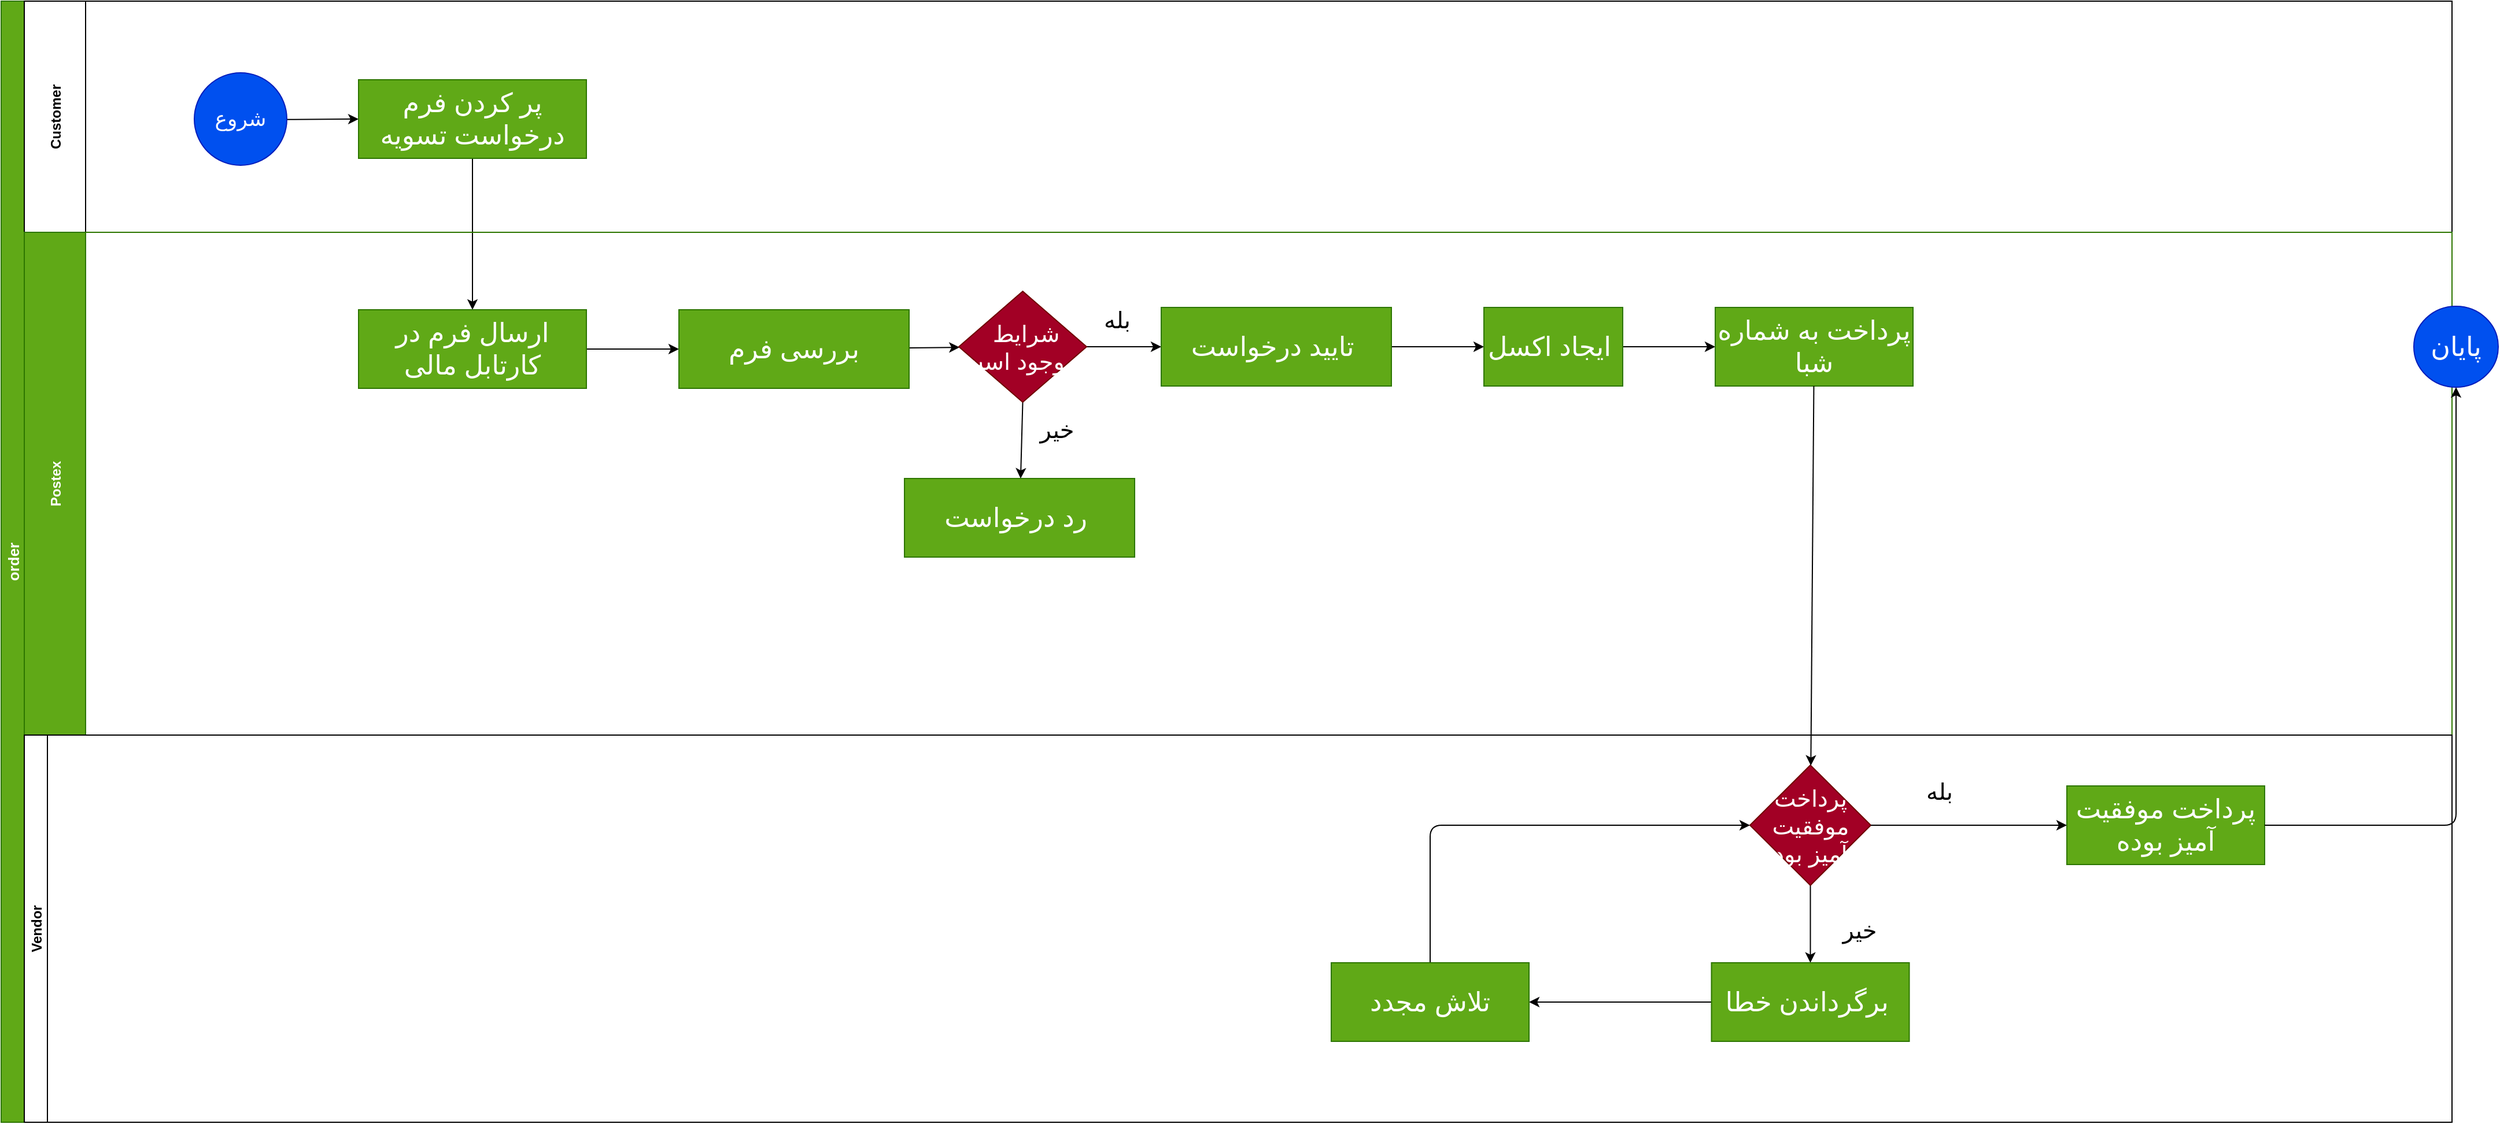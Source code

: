 <mxfile>
    <diagram id="CXXSiYioIeRtVV1KvOWu" name="Page-1">
        <mxGraphModel dx="1640" dy="1134" grid="0" gridSize="10" guides="1" tooltips="1" connect="1" arrows="1" fold="1" page="1" pageScale="1" pageWidth="2336" pageHeight="1654" math="0" shadow="0">
            <root>
                <mxCell id="0"/>
                <mxCell id="1" parent="0"/>
                <mxCell id="2" value="order" style="swimlane;childLayout=stackLayout;resizeParent=1;resizeParentMax=0;horizontal=0;startSize=20;horizontalStack=0;fillColor=#60a917;strokeColor=#2D7600;fontColor=#ffffff;fontSize=13;" parent="1" vertex="1">
                    <mxGeometry x="83" y="80" width="2119" height="970" as="geometry"/>
                </mxCell>
                <mxCell id="126" value="" style="edgeStyle=none;html=1;" edge="1" parent="2" source="111" target="125">
                    <mxGeometry relative="1" as="geometry"/>
                </mxCell>
                <mxCell id="3" value="Customer" style="swimlane;startSize=53;horizontal=0;" parent="2" vertex="1">
                    <mxGeometry x="20" width="2099" height="200" as="geometry"/>
                </mxCell>
                <mxCell id="112" value="" style="edgeStyle=none;html=1;" parent="3" source="22" target="111" edge="1">
                    <mxGeometry relative="1" as="geometry"/>
                </mxCell>
                <mxCell id="22" value="&lt;font style=&quot;font-size: 18px&quot;&gt;شروع&lt;/font&gt;" style="ellipse;whiteSpace=wrap;html=1;aspect=fixed;fontSize=13;fillColor=#0050ef;strokeColor=#001DBC;fontColor=#ffffff;" parent="3" vertex="1">
                    <mxGeometry x="147" y="62" width="80" height="80" as="geometry"/>
                </mxCell>
                <mxCell id="111" value="&lt;font style=&quot;font-size: 23px&quot;&gt;پر کردن فرم درخواست تسویه&lt;/font&gt;" style="whiteSpace=wrap;html=1;fontSize=13;fillColor=#60a917;strokeColor=#2D7600;fontColor=#ffffff;" parent="3" vertex="1">
                    <mxGeometry x="289" y="68" width="197" height="68" as="geometry"/>
                </mxCell>
                <mxCell id="20" value="Postex" style="swimlane;startSize=53;horizontal=0;fillColor=#60a917;strokeColor=#2D7600;fontColor=#ffffff;" parent="2" vertex="1">
                    <mxGeometry x="20" y="200" width="2099" height="435" as="geometry"/>
                </mxCell>
                <mxCell id="128" value="" style="edgeStyle=none;html=1;" edge="1" parent="20" source="125" target="127">
                    <mxGeometry relative="1" as="geometry"/>
                </mxCell>
                <mxCell id="125" value="&lt;font style=&quot;font-size: 23px&quot;&gt;ارسال فرم در کارتابل مالی&lt;/font&gt;" style="whiteSpace=wrap;html=1;fontSize=13;fillColor=#60a917;strokeColor=#2D7600;fontColor=#ffffff;" vertex="1" parent="20">
                    <mxGeometry x="289" y="67" width="197" height="68" as="geometry"/>
                </mxCell>
                <mxCell id="130" value="" style="edgeStyle=none;html=1;" edge="1" parent="20" source="127" target="129">
                    <mxGeometry relative="1" as="geometry"/>
                </mxCell>
                <mxCell id="127" value="&lt;font style=&quot;font-size: 23px&quot;&gt;بررسی فرم&lt;/font&gt;" style="whiteSpace=wrap;html=1;fontSize=13;fillColor=#60a917;strokeColor=#2D7600;fontColor=#ffffff;" vertex="1" parent="20">
                    <mxGeometry x="566" y="67" width="199" height="68" as="geometry"/>
                </mxCell>
                <mxCell id="132" style="edgeStyle=none;html=1;exitX=1;exitY=0.5;exitDx=0;exitDy=0;fontSize=20;" edge="1" parent="20" source="129" target="131">
                    <mxGeometry relative="1" as="geometry"/>
                </mxCell>
                <mxCell id="134" style="edgeStyle=none;html=1;exitX=0.5;exitY=1;exitDx=0;exitDy=0;fontSize=20;" edge="1" parent="20" source="129" target="133">
                    <mxGeometry relative="1" as="geometry"/>
                </mxCell>
                <mxCell id="129" value="&lt;font style=&quot;font-size: 20px&quot;&gt;شرایط&amp;nbsp; موجود است&amp;nbsp;&lt;/font&gt;" style="rhombus;whiteSpace=wrap;html=1;fontSize=13;fillColor=#a20025;strokeColor=#6F0000;fontColor=#ffffff;" vertex="1" parent="20">
                    <mxGeometry x="808" y="51" width="110.5" height="96" as="geometry"/>
                </mxCell>
                <mxCell id="138" value="" style="edgeStyle=none;html=1;fontSize=20;" edge="1" parent="20" source="131" target="137">
                    <mxGeometry relative="1" as="geometry"/>
                </mxCell>
                <mxCell id="131" value="&lt;font style=&quot;font-size: 23px&quot;&gt;تایید درخواست&amp;nbsp;&lt;/font&gt;" style="whiteSpace=wrap;html=1;fontSize=13;fillColor=#60a917;strokeColor=#2D7600;fontColor=#ffffff;" vertex="1" parent="20">
                    <mxGeometry x="983" y="65" width="199" height="68" as="geometry"/>
                </mxCell>
                <mxCell id="133" value="&lt;font style=&quot;font-size: 23px&quot;&gt;رد درخواست&amp;nbsp;&lt;/font&gt;" style="whiteSpace=wrap;html=1;fontSize=13;fillColor=#60a917;strokeColor=#2D7600;fontColor=#ffffff;" vertex="1" parent="20">
                    <mxGeometry x="761" y="213" width="199" height="68" as="geometry"/>
                </mxCell>
                <mxCell id="135" value="بله" style="text;html=1;strokeColor=none;fillColor=none;align=center;verticalAlign=middle;whiteSpace=wrap;rounded=0;fontSize=20;" vertex="1" parent="20">
                    <mxGeometry x="915" y="60" width="60" height="30" as="geometry"/>
                </mxCell>
                <mxCell id="136" value="خیر" style="text;html=1;strokeColor=none;fillColor=none;align=center;verticalAlign=middle;whiteSpace=wrap;rounded=0;fontSize=20;" vertex="1" parent="20">
                    <mxGeometry x="863" y="155" width="60" height="30" as="geometry"/>
                </mxCell>
                <mxCell id="140" value="" style="edgeStyle=none;html=1;fontSize=20;" edge="1" parent="20" source="137" target="139">
                    <mxGeometry relative="1" as="geometry"/>
                </mxCell>
                <mxCell id="137" value="&lt;font style=&quot;font-size: 23px&quot;&gt;ایجاد اکسل&amp;nbsp;&lt;/font&gt;" style="whiteSpace=wrap;html=1;fontSize=13;fillColor=#60a917;strokeColor=#2D7600;fontColor=#ffffff;" vertex="1" parent="20">
                    <mxGeometry x="1262" y="65" width="120" height="68" as="geometry"/>
                </mxCell>
                <mxCell id="139" value="&lt;font style=&quot;font-size: 23px&quot;&gt;پرداخت به شماره شبا&lt;/font&gt;" style="whiteSpace=wrap;html=1;fontSize=13;fillColor=#60a917;strokeColor=#2D7600;fontColor=#ffffff;" vertex="1" parent="20">
                    <mxGeometry x="1462" y="65" width="171" height="68" as="geometry"/>
                </mxCell>
                <mxCell id="29" value="&lt;font style=&quot;font-size: 23px&quot;&gt;پایان&lt;/font&gt;" style="ellipse;whiteSpace=wrap;html=1;fillColor=#0050ef;strokeColor=#001DBC;fontColor=#ffffff;" parent="20" vertex="1">
                    <mxGeometry x="2066" y="64" width="73" height="70" as="geometry"/>
                </mxCell>
                <mxCell id="58" value="Vendor" style="swimlane;startSize=20;horizontal=0;" parent="2" vertex="1">
                    <mxGeometry x="20" y="635" width="2099" height="335" as="geometry"/>
                </mxCell>
                <mxCell id="154" style="edgeStyle=orthogonalEdgeStyle;html=1;exitX=0.5;exitY=1;exitDx=0;exitDy=0;fontSize=20;" edge="1" parent="58" source="141" target="146">
                    <mxGeometry relative="1" as="geometry"/>
                </mxCell>
                <mxCell id="141" value="&lt;font style=&quot;font-size: 20px&quot;&gt;پرداخت موفقیت آمیز بود&lt;/font&gt;" style="rhombus;whiteSpace=wrap;html=1;fontSize=13;fillColor=#a20025;strokeColor=#6F0000;fontColor=#ffffff;" vertex="1" parent="58">
                    <mxGeometry x="1492" y="26" width="104.5" height="104" as="geometry"/>
                </mxCell>
                <mxCell id="144" value="&lt;font style=&quot;font-size: 23px&quot;&gt;پرداخت موفقیت آمیز بوده&lt;/font&gt;" style="whiteSpace=wrap;html=1;fontSize=13;fillColor=#60a917;strokeColor=#2D7600;fontColor=#ffffff;" vertex="1" parent="58">
                    <mxGeometry x="1766" y="44" width="171" height="68" as="geometry"/>
                </mxCell>
                <mxCell id="145" style="edgeStyle=none;html=1;exitX=1;exitY=0.5;exitDx=0;exitDy=0;fontSize=20;" edge="1" parent="58" source="141" target="144">
                    <mxGeometry relative="1" as="geometry"/>
                </mxCell>
                <mxCell id="153" value="" style="edgeStyle=orthogonalEdgeStyle;html=1;fontSize=20;" edge="1" parent="58" source="146" target="152">
                    <mxGeometry relative="1" as="geometry"/>
                </mxCell>
                <mxCell id="146" value="&lt;font style=&quot;font-size: 23px&quot;&gt;برگرداندن خطا&amp;nbsp;&lt;/font&gt;" style="whiteSpace=wrap;html=1;fontSize=13;fillColor=#60a917;strokeColor=#2D7600;fontColor=#ffffff;" vertex="1" parent="58">
                    <mxGeometry x="1458.75" y="197" width="171" height="68" as="geometry"/>
                </mxCell>
                <mxCell id="150" value="بله" style="text;html=1;strokeColor=none;fillColor=none;align=center;verticalAlign=middle;whiteSpace=wrap;rounded=0;fontSize=20;" vertex="1" parent="58">
                    <mxGeometry x="1626" y="33" width="60" height="30" as="geometry"/>
                </mxCell>
                <mxCell id="151" value="خیر" style="text;html=1;strokeColor=none;fillColor=none;align=center;verticalAlign=middle;whiteSpace=wrap;rounded=0;fontSize=20;" vertex="1" parent="58">
                    <mxGeometry x="1557" y="150.5" width="60" height="34" as="geometry"/>
                </mxCell>
                <mxCell id="155" style="edgeStyle=orthogonalEdgeStyle;html=1;exitX=0.5;exitY=0;exitDx=0;exitDy=0;entryX=0;entryY=0.5;entryDx=0;entryDy=0;fontSize=20;" edge="1" parent="58" source="152" target="141">
                    <mxGeometry relative="1" as="geometry"/>
                </mxCell>
                <mxCell id="152" value="&lt;font style=&quot;font-size: 23px&quot;&gt;تلاش مجدد&lt;/font&gt;" style="whiteSpace=wrap;html=1;fontSize=13;fillColor=#60a917;strokeColor=#2D7600;fontColor=#ffffff;" vertex="1" parent="58">
                    <mxGeometry x="1130" y="197" width="171" height="68" as="geometry"/>
                </mxCell>
                <mxCell id="142" value="" style="edgeStyle=none;html=1;fontSize=20;" edge="1" parent="2" source="139" target="141">
                    <mxGeometry relative="1" as="geometry"/>
                </mxCell>
                <mxCell id="148" style="edgeStyle=orthogonalEdgeStyle;html=1;exitX=1;exitY=0.5;exitDx=0;exitDy=0;fontSize=20;" edge="1" parent="2" source="144" target="29">
                    <mxGeometry relative="1" as="geometry"/>
                </mxCell>
            </root>
        </mxGraphModel>
    </diagram>
</mxfile>